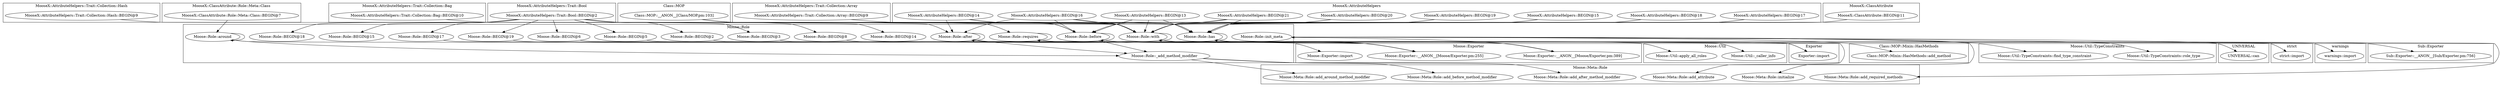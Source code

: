 digraph {
graph [overlap=false]
subgraph cluster_MooseX_AttributeHelpers_Trait_Collection_Hash {
	label="MooseX::AttributeHelpers::Trait::Collection::Hash";
	"MooseX::AttributeHelpers::Trait::Collection::Hash::BEGIN@9";
}
subgraph cluster_MooseX_ClassAttribute_Role_Meta_Class {
	label="MooseX::ClassAttribute::Role::Meta::Class";
	"MooseX::ClassAttribute::Role::Meta::Class::BEGIN@7";
}
subgraph cluster_warnings {
	label="warnings";
	"warnings::import";
}
subgraph cluster_Moose_Exporter {
	label="Moose::Exporter";
	"Moose::Exporter::__ANON__[Moose/Exporter.pm:389]";
	"Moose::Exporter::__ANON__[Moose/Exporter.pm:255]";
	"Moose::Exporter::import";
}
subgraph cluster_Class_MOP_Mixin_HasMethods {
	label="Class::MOP::Mixin::HasMethods";
	"Class::MOP::Mixin::HasMethods::add_method";
}
subgraph cluster_Moose_Meta_Role {
	label="Moose::Meta::Role";
	"Moose::Meta::Role::add_required_methods";
	"Moose::Meta::Role::add_before_method_modifier";
	"Moose::Meta::Role::add_attribute";
	"Moose::Meta::Role::add_after_method_modifier";
	"Moose::Meta::Role::add_around_method_modifier";
	"Moose::Meta::Role::initialize";
}
subgraph cluster_Moose_Util_TypeConstraints {
	label="Moose::Util::TypeConstraints";
	"Moose::Util::TypeConstraints::find_type_constraint";
	"Moose::Util::TypeConstraints::role_type";
}
subgraph cluster_MooseX_AttributeHelpers_Trait_Collection_Bag {
	label="MooseX::AttributeHelpers::Trait::Collection::Bag";
	"MooseX::AttributeHelpers::Trait::Collection::Bag::BEGIN@10";
}
subgraph cluster_MooseX_AttributeHelpers_Trait_Bool {
	label="MooseX::AttributeHelpers::Trait::Bool";
	"MooseX::AttributeHelpers::Trait::Bool::BEGIN@2";
}
subgraph cluster_UNIVERSAL {
	label="UNIVERSAL";
	"UNIVERSAL::can";
}
subgraph cluster_Sub_Exporter {
	label="Sub::Exporter";
	"Sub::Exporter::__ANON__[Sub/Exporter.pm:756]";
}
subgraph cluster_strict {
	label="strict";
	"strict::import";
}
subgraph cluster_Moose_Util {
	label="Moose::Util";
	"Moose::Util::apply_all_roles";
	"Moose::Util::_caller_info";
}
subgraph cluster_Class_MOP {
	label="Class::MOP";
	"Class::MOP::__ANON__[Class/MOP.pm:103]";
}
subgraph cluster_MooseX_AttributeHelpers_Trait_Collection_Array {
	label="MooseX::AttributeHelpers::Trait::Collection::Array";
	"MooseX::AttributeHelpers::Trait::Collection::Array::BEGIN@9";
}
subgraph cluster_Exporter {
	label="Exporter";
	"Exporter::import";
}
subgraph cluster_MooseX_AttributeHelpers {
	label="MooseX::AttributeHelpers";
	"MooseX::AttributeHelpers::BEGIN@15";
	"MooseX::AttributeHelpers::BEGIN@19";
	"MooseX::AttributeHelpers::BEGIN@20";
	"MooseX::AttributeHelpers::BEGIN@17";
	"MooseX::AttributeHelpers::BEGIN@14";
	"MooseX::AttributeHelpers::BEGIN@18";
	"MooseX::AttributeHelpers::BEGIN@13";
	"MooseX::AttributeHelpers::BEGIN@16";
	"MooseX::AttributeHelpers::BEGIN@21";
}
subgraph cluster_MooseX_ClassAttribute {
	label="MooseX::ClassAttribute";
	"MooseX::ClassAttribute::BEGIN@11";
}
subgraph cluster_Moose_Role {
	label="Moose::Role";
	"Moose::Role::with";
	"Moose::Role::BEGIN@6";
	"Moose::Role::around";
	"Moose::Role::BEGIN@17";
	"Moose::Role::has";
	"Moose::Role::BEGIN@14";
	"Moose::Role::init_meta";
	"Moose::Role::BEGIN@19";
	"Moose::Role::BEGIN@2";
	"Moose::Role::_add_method_modifier";
	"Moose::Role::BEGIN@3";
	"Moose::Role::before";
	"Moose::Role::after";
	"Moose::Role::BEGIN@15";
	"Moose::Role::BEGIN@18";
	"Moose::Role::BEGIN@5";
	"Moose::Role::BEGIN@8";
	"Moose::Role::requires";
}
"Moose::Role::init_meta" -> "Moose::Util::TypeConstraints::role_type";
"Moose::Role::BEGIN@17" -> "Moose::Exporter::import";
"Moose::Role::BEGIN@8" -> "Sub::Exporter::__ANON__[Sub/Exporter.pm:756]";
"MooseX::AttributeHelpers::Trait::Bool::BEGIN@2" -> "Moose::Role::BEGIN@14";
"Moose::Role::with" -> "Moose::Util::apply_all_roles";
"Moose::Role::before" -> "Moose::Role::_add_method_modifier";
"Moose::Role::after" -> "Moose::Role::_add_method_modifier";
"Moose::Role::around" -> "Moose::Role::_add_method_modifier";
"Moose::Role::BEGIN@5" -> "Exporter::import";
"Moose::Role::BEGIN@6" -> "Exporter::import";
"Moose::Role::_add_method_modifier" -> "Moose::Meta::Role::add_before_method_modifier";
"Moose::Role::init_meta" -> "Moose::Util::TypeConstraints::find_type_constraint";
"Moose::Role::has" -> "Moose::Util::_caller_info";
"MooseX::AttributeHelpers::Trait::Bool::BEGIN@2" -> "Moose::Role::BEGIN@2";
"MooseX::AttributeHelpers::Trait::Bool::BEGIN@2" -> "Moose::Role::BEGIN@18";
"Moose::Role::with" -> "Moose::Exporter::__ANON__[Moose/Exporter.pm:255]";
"Moose::Role::around" -> "Moose::Exporter::__ANON__[Moose/Exporter.pm:255]";
"Moose::Role::before" -> "Moose::Exporter::__ANON__[Moose/Exporter.pm:255]";
"Moose::Role::after" -> "Moose::Exporter::__ANON__[Moose/Exporter.pm:255]";
"Moose::Role::has" -> "Moose::Exporter::__ANON__[Moose/Exporter.pm:255]";
"Moose::Role::requires" -> "Moose::Exporter::__ANON__[Moose/Exporter.pm:255]";
"Moose::Role::init_meta" -> "Moose::Meta::Role::initialize";
"Moose::Role::_add_method_modifier" -> "Moose::Meta::Role::add_after_method_modifier";
"MooseX::AttributeHelpers::Trait::Bool::BEGIN@2" -> "Moose::Role::BEGIN@5";
"MooseX::AttributeHelpers::Trait::Bool::BEGIN@2" -> "Moose::Role::BEGIN@3";
"Class::MOP::__ANON__[Class/MOP.pm:103]" -> "Moose::Role::before";
"Moose::Role::before" -> "Moose::Role::before";
"MooseX::AttributeHelpers::BEGIN@14" -> "Moose::Role::before";
"MooseX::AttributeHelpers::BEGIN@16" -> "Moose::Role::before";
"MooseX::AttributeHelpers::BEGIN@13" -> "Moose::Role::before";
"MooseX::AttributeHelpers::BEGIN@21" -> "Moose::Role::before";
"MooseX::ClassAttribute::Role::Meta::Class::BEGIN@7" -> "Moose::Role::around";
"Moose::Role::around" -> "Moose::Role::around";
"Moose::Role::_add_method_modifier" -> "Moose::Meta::Role::add_around_method_modifier";
"MooseX::AttributeHelpers::Trait::Bool::BEGIN@2" -> "Moose::Role::BEGIN@17";
"Moose::Role::requires" -> "Moose::Meta::Role::add_required_methods";
"MooseX::AttributeHelpers::Trait::Bool::BEGIN@2" -> "Moose::Role::BEGIN@19";
"Class::MOP::__ANON__[Class/MOP.pm:103]" -> "Moose::Role::after";
"Moose::Role::after" -> "Moose::Role::after";
"MooseX::AttributeHelpers::BEGIN@14" -> "Moose::Role::after";
"MooseX::AttributeHelpers::BEGIN@16" -> "Moose::Role::after";
"Moose::Role::init_meta" -> "UNIVERSAL::can";
"MooseX::AttributeHelpers::Trait::Collection::Hash::BEGIN@9" -> "Moose::Role::with";
"Moose::Role::with" -> "Moose::Role::with";
"MooseX::AttributeHelpers::BEGIN@20" -> "Moose::Role::with";
"MooseX::AttributeHelpers::BEGIN@17" -> "Moose::Role::with";
"MooseX::AttributeHelpers::BEGIN@16" -> "Moose::Role::with";
"MooseX::AttributeHelpers::BEGIN@18" -> "Moose::Role::with";
"MooseX::AttributeHelpers::Trait::Collection::Array::BEGIN@9" -> "Moose::Role::with";
"Class::MOP::__ANON__[Class/MOP.pm:103]" -> "Moose::Role::with";
"MooseX::AttributeHelpers::BEGIN@15" -> "Moose::Role::with";
"MooseX::AttributeHelpers::BEGIN@19" -> "Moose::Role::with";
"MooseX::AttributeHelpers::Trait::Collection::Bag::BEGIN@10" -> "Moose::Role::with";
"MooseX::AttributeHelpers::BEGIN@14" -> "Moose::Role::with";
"MooseX::AttributeHelpers::BEGIN@13" -> "Moose::Role::with";
"MooseX::AttributeHelpers::BEGIN@21" -> "Moose::Role::with";
"MooseX::AttributeHelpers::BEGIN@20" -> "Moose::Role::has";
"MooseX::AttributeHelpers::BEGIN@17" -> "Moose::Role::has";
"MooseX::AttributeHelpers::BEGIN@16" -> "Moose::Role::has";
"MooseX::AttributeHelpers::BEGIN@18" -> "Moose::Role::has";
"Class::MOP::__ANON__[Class/MOP.pm:103]" -> "Moose::Role::has";
"MooseX::AttributeHelpers::BEGIN@15" -> "Moose::Role::has";
"MooseX::AttributeHelpers::BEGIN@19" -> "Moose::Role::has";
"Moose::Role::has" -> "Moose::Role::has";
"MooseX::ClassAttribute::BEGIN@11" -> "Moose::Role::has";
"MooseX::AttributeHelpers::BEGIN@14" -> "Moose::Role::has";
"MooseX::AttributeHelpers::BEGIN@13" -> "Moose::Role::has";
"MooseX::AttributeHelpers::BEGIN@21" -> "Moose::Role::has";
"Moose::Exporter::__ANON__[Moose/Exporter.pm:389]" -> "Moose::Role::init_meta";
"Moose::Role::BEGIN@3" -> "warnings::import";
"Moose::Role::init_meta" -> "Class::MOP::Mixin::HasMethods::add_method";
"MooseX::AttributeHelpers::Trait::Bool::BEGIN@2" -> "Moose::Role::BEGIN@8";
"Moose::Role::BEGIN@19" -> "Moose::Exporter::__ANON__[Moose/Exporter.pm:389]";
"MooseX::AttributeHelpers::Trait::Bool::BEGIN@2" -> "Moose::Role::BEGIN@6";
"Moose::Role::has" -> "Moose::Meta::Role::add_attribute";
"MooseX::AttributeHelpers::Trait::Bool::BEGIN@2" -> "Moose::Role::BEGIN@15";
"Moose::Role::BEGIN@2" -> "strict::import";
"Class::MOP::__ANON__[Class/MOP.pm:103]" -> "Moose::Role::requires";
"Moose::Role::requires" -> "Moose::Role::requires";
}
